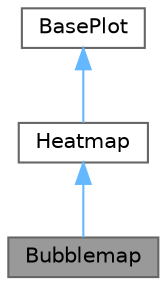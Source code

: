 digraph "Bubblemap"
{
 // LATEX_PDF_SIZE
  bgcolor="transparent";
  edge [fontname=Helvetica,fontsize=10,labelfontname=Helvetica,labelfontsize=10];
  node [fontname=Helvetica,fontsize=10,shape=box,height=0.2,width=0.4];
  Node1 [label="Bubblemap",height=0.2,width=0.4,color="gray40", fillcolor="grey60", style="filled", fontcolor="black",tooltip=" "];
  Node2 -> Node1 [dir="back",color="steelblue1",style="solid"];
  Node2 [label="Heatmap",height=0.2,width=0.4,color="gray40", fillcolor="white", style="filled",URL="$class_heatmap.html",tooltip=" "];
  Node3 -> Node2 [dir="back",color="steelblue1",style="solid"];
  Node3 [label="BasePlot",height=0.2,width=0.4,color="gray40", fillcolor="white", style="filled",tooltip=" "];
}
